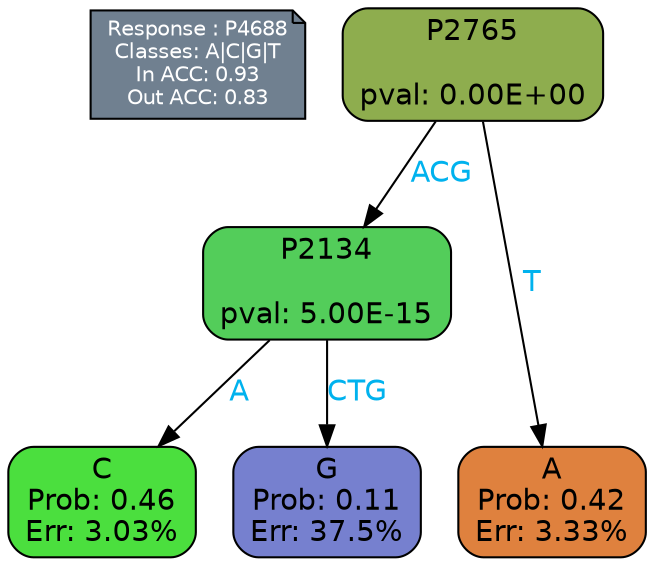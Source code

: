 digraph Tree {
node [shape=box, style="filled, rounded", color="black", fontname=helvetica] ;
graph [ranksep=equally, splines=polylines, bgcolor=transparent, dpi=600] ;
edge [fontname=helvetica] ;
LEGEND [label="Response : P4688
Classes: A|C|G|T
In ACC: 0.93
Out ACC: 0.83
",shape=note,align=left,style=filled,fillcolor="slategray",fontcolor="white",fontsize=10];1 [label="P2765

pval: 0.00E+00", fillcolor="#8ead4e"] ;
2 [label="P2134

pval: 5.00E-15", fillcolor="#53cd5a"] ;
3 [label="C
Prob: 0.46
Err: 3.03%", fillcolor="#4bdf3e"] ;
4 [label="G
Prob: 0.11
Err: 37.5%", fillcolor="#7680cf"] ;
5 [label="A
Prob: 0.42
Err: 3.33%", fillcolor="#df813e"] ;
1 -> 2 [label="ACG",fontcolor=deepskyblue2] ;
1 -> 5 [label="T",fontcolor=deepskyblue2] ;
2 -> 3 [label="A",fontcolor=deepskyblue2] ;
2 -> 4 [label="CTG",fontcolor=deepskyblue2] ;
{rank = same; 3;4;5;}{rank = same; LEGEND;1;}}